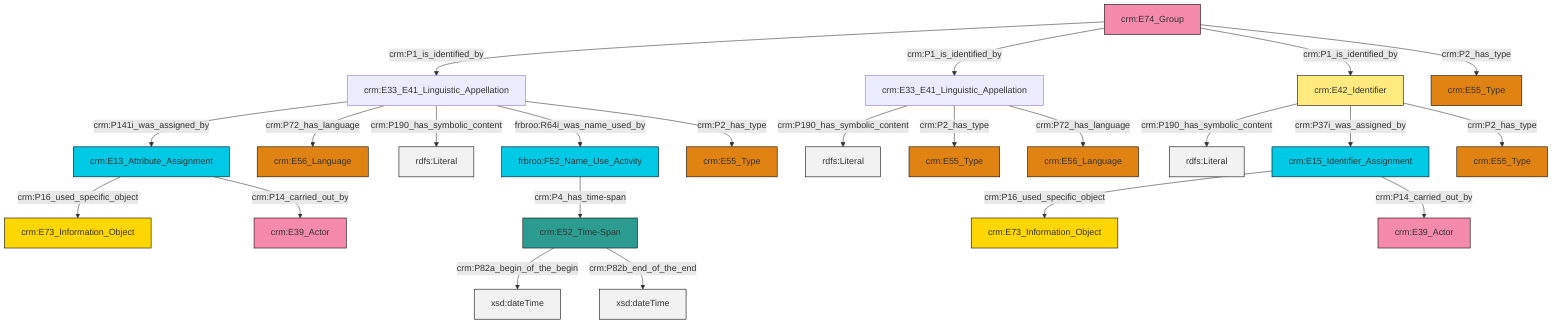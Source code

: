 graph TD
classDef Literal fill:#f2f2f2,stroke:#000000;
classDef CRM_Entity fill:#FFFFFF,stroke:#000000;
classDef Temporal_Entity fill:#00C9E6, stroke:#000000;
classDef Type fill:#E18312, stroke:#000000;
classDef Time-Span fill:#2C9C91, stroke:#000000;
classDef Appellation fill:#FFEB7F, stroke:#000000;
classDef Place fill:#008836, stroke:#000000;
classDef Persistent_Item fill:#B266B2, stroke:#000000;
classDef Conceptual_Object fill:#FFD700, stroke:#000000;
classDef Physical_Thing fill:#D2B48C, stroke:#000000;
classDef Actor fill:#f58aad, stroke:#000000;
classDef PC_Classes fill:#4ce600, stroke:#000000;
classDef Multi fill:#cccccc,stroke:#000000;

0["crm:E42_Identifier"]:::Appellation -->|crm:P190_has_symbolic_content| 1[rdfs:Literal]:::Literal
0["crm:E42_Identifier"]:::Appellation -->|crm:P37i_was_assigned_by| 2["crm:E15_Identifier_Assignment"]:::Temporal_Entity
7["crm:E13_Attribute_Assignment"]:::Temporal_Entity -->|crm:P16_used_specific_object| 8["crm:E73_Information_Object"]:::Conceptual_Object
9["crm:E33_E41_Linguistic_Appellation"]:::Default -->|crm:P141i_was_assigned_by| 7["crm:E13_Attribute_Assignment"]:::Temporal_Entity
12["crm:E74_Group"]:::Actor -->|crm:P1_is_identified_by| 9["crm:E33_E41_Linguistic_Appellation"]:::Default
5["crm:E52_Time-Span"]:::Time-Span -->|crm:P82a_begin_of_the_begin| 20[xsd:dateTime]:::Literal
12["crm:E74_Group"]:::Actor -->|crm:P1_is_identified_by| 24["crm:E33_E41_Linguistic_Appellation"]:::Default
0["crm:E42_Identifier"]:::Appellation -->|crm:P2_has_type| 25["crm:E55_Type"]:::Type
24["crm:E33_E41_Linguistic_Appellation"]:::Default -->|crm:P190_has_symbolic_content| 26[rdfs:Literal]:::Literal
7["crm:E13_Attribute_Assignment"]:::Temporal_Entity -->|crm:P14_carried_out_by| 13["crm:E39_Actor"]:::Actor
2["crm:E15_Identifier_Assignment"]:::Temporal_Entity -->|crm:P16_used_specific_object| 21["crm:E73_Information_Object"]:::Conceptual_Object
9["crm:E33_E41_Linguistic_Appellation"]:::Default -->|crm:P72_has_language| 29["crm:E56_Language"]:::Type
2["crm:E15_Identifier_Assignment"]:::Temporal_Entity -->|crm:P14_carried_out_by| 10["crm:E39_Actor"]:::Actor
9["crm:E33_E41_Linguistic_Appellation"]:::Default -->|crm:P190_has_symbolic_content| 32[rdfs:Literal]:::Literal
12["crm:E74_Group"]:::Actor -->|crm:P1_is_identified_by| 0["crm:E42_Identifier"]:::Appellation
9["crm:E33_E41_Linguistic_Appellation"]:::Default -->|frbroo:R64i_was_name_used_by| 36["frbroo:F52_Name_Use_Activity"]:::Temporal_Entity
12["crm:E74_Group"]:::Actor -->|crm:P2_has_type| 3["crm:E55_Type"]:::Type
5["crm:E52_Time-Span"]:::Time-Span -->|crm:P82b_end_of_the_end| 38[xsd:dateTime]:::Literal
9["crm:E33_E41_Linguistic_Appellation"]:::Default -->|crm:P2_has_type| 30["crm:E55_Type"]:::Type
24["crm:E33_E41_Linguistic_Appellation"]:::Default -->|crm:P2_has_type| 18["crm:E55_Type"]:::Type
36["frbroo:F52_Name_Use_Activity"]:::Temporal_Entity -->|crm:P4_has_time-span| 5["crm:E52_Time-Span"]:::Time-Span
24["crm:E33_E41_Linguistic_Appellation"]:::Default -->|crm:P72_has_language| 16["crm:E56_Language"]:::Type